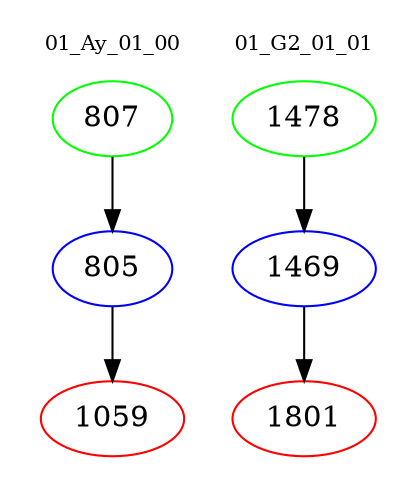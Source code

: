 digraph{
subgraph cluster_0 {
color = white
label = "01_Ay_01_00";
fontsize=10;
T0_807 [label="807", color="green"]
T0_807 -> T0_805 [color="black"]
T0_805 [label="805", color="blue"]
T0_805 -> T0_1059 [color="black"]
T0_1059 [label="1059", color="red"]
}
subgraph cluster_1 {
color = white
label = "01_G2_01_01";
fontsize=10;
T1_1478 [label="1478", color="green"]
T1_1478 -> T1_1469 [color="black"]
T1_1469 [label="1469", color="blue"]
T1_1469 -> T1_1801 [color="black"]
T1_1801 [label="1801", color="red"]
}
}
